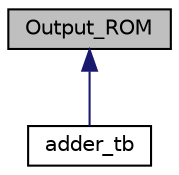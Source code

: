 digraph "Output_ROM"
{
 // INTERACTIVE_SVG=YES
 // LATEX_PDF_SIZE
  edge [fontname="Helvetica",fontsize="10",labelfontname="Helvetica",labelfontsize="10"];
  node [fontname="Helvetica",fontsize="10",shape=record];
  Node1 [label="Output_ROM",height=0.2,width=0.4,color="black", fillcolor="grey75", style="filled", fontcolor="black",tooltip="Output ROM for testbench."];
  Node1 -> Node2 [dir="back",color="midnightblue",fontsize="10",style="solid",fontname="Helvetica"];
  Node2 [label="adder_tb",height=0.2,width=0.4,color="black", fillcolor="white", style="filled",URL="$classadder__tb.html",tooltip="Testbench for a simple 1-bit adder FullAdd."];
}
